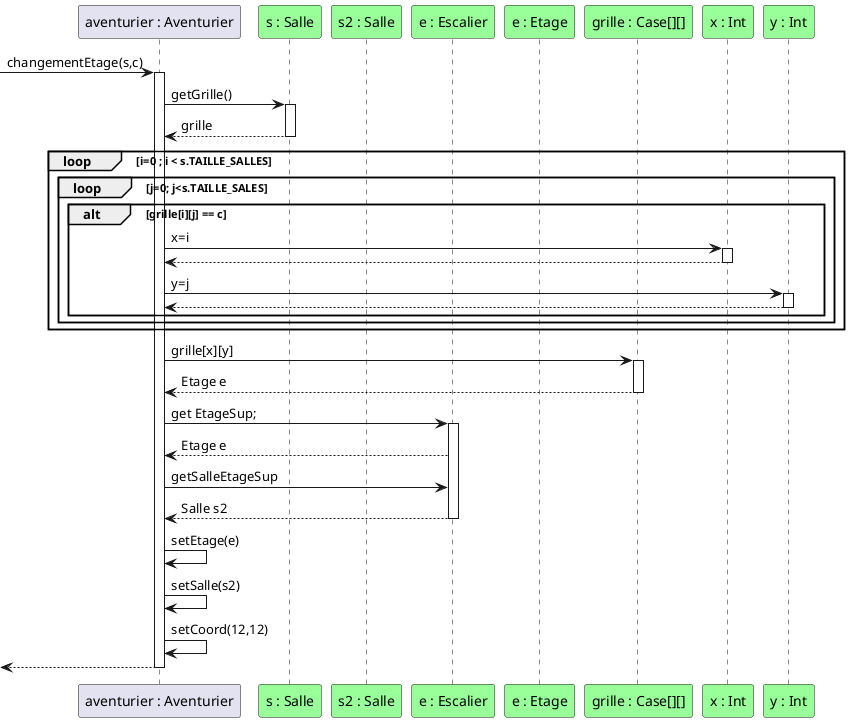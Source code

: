 @startuml
Participant "aventurier : Aventurier" as av

participant "s : Salle" as s #99FF99
participant "s2 : Salle" as s2 #99FF99
participant "e : Escalier" as es #99FF99
participant "e : Etage" as e #99FF99

participant "grille : Case[][]" as grille #99FF99
participant "x : Int" as x #99FF99
participant "y : Int" as y #99FF99

-> av : changementEtage(s,c)
activate av
av->s : getGrille()
activate s
s-->av : grille
deactivate s

loop i=0 ; i < s.TAILLE_SALLES
loop j=0; j<s.TAILLE_SALES
alt grille[i][j] == c
av->x : x=i
activate x
x-->av
deactivate x
av->y : y=j
activate y
y-->av
deactivate y
end
end
end

av-> grille : grille[x][y]
activate grille 
grille --> av : Etage e
deactivate grille

av-> es : get EtageSup;
activate es
es--> av : Etage e
av -> es : getSalleEtageSup 
es --> av : Salle s2
deactivate es

av -> av : setEtage(e)
av -> av : setSalle(s2)
av -> av : setCoord(12,12)


<--av
deactivate av

@enduml